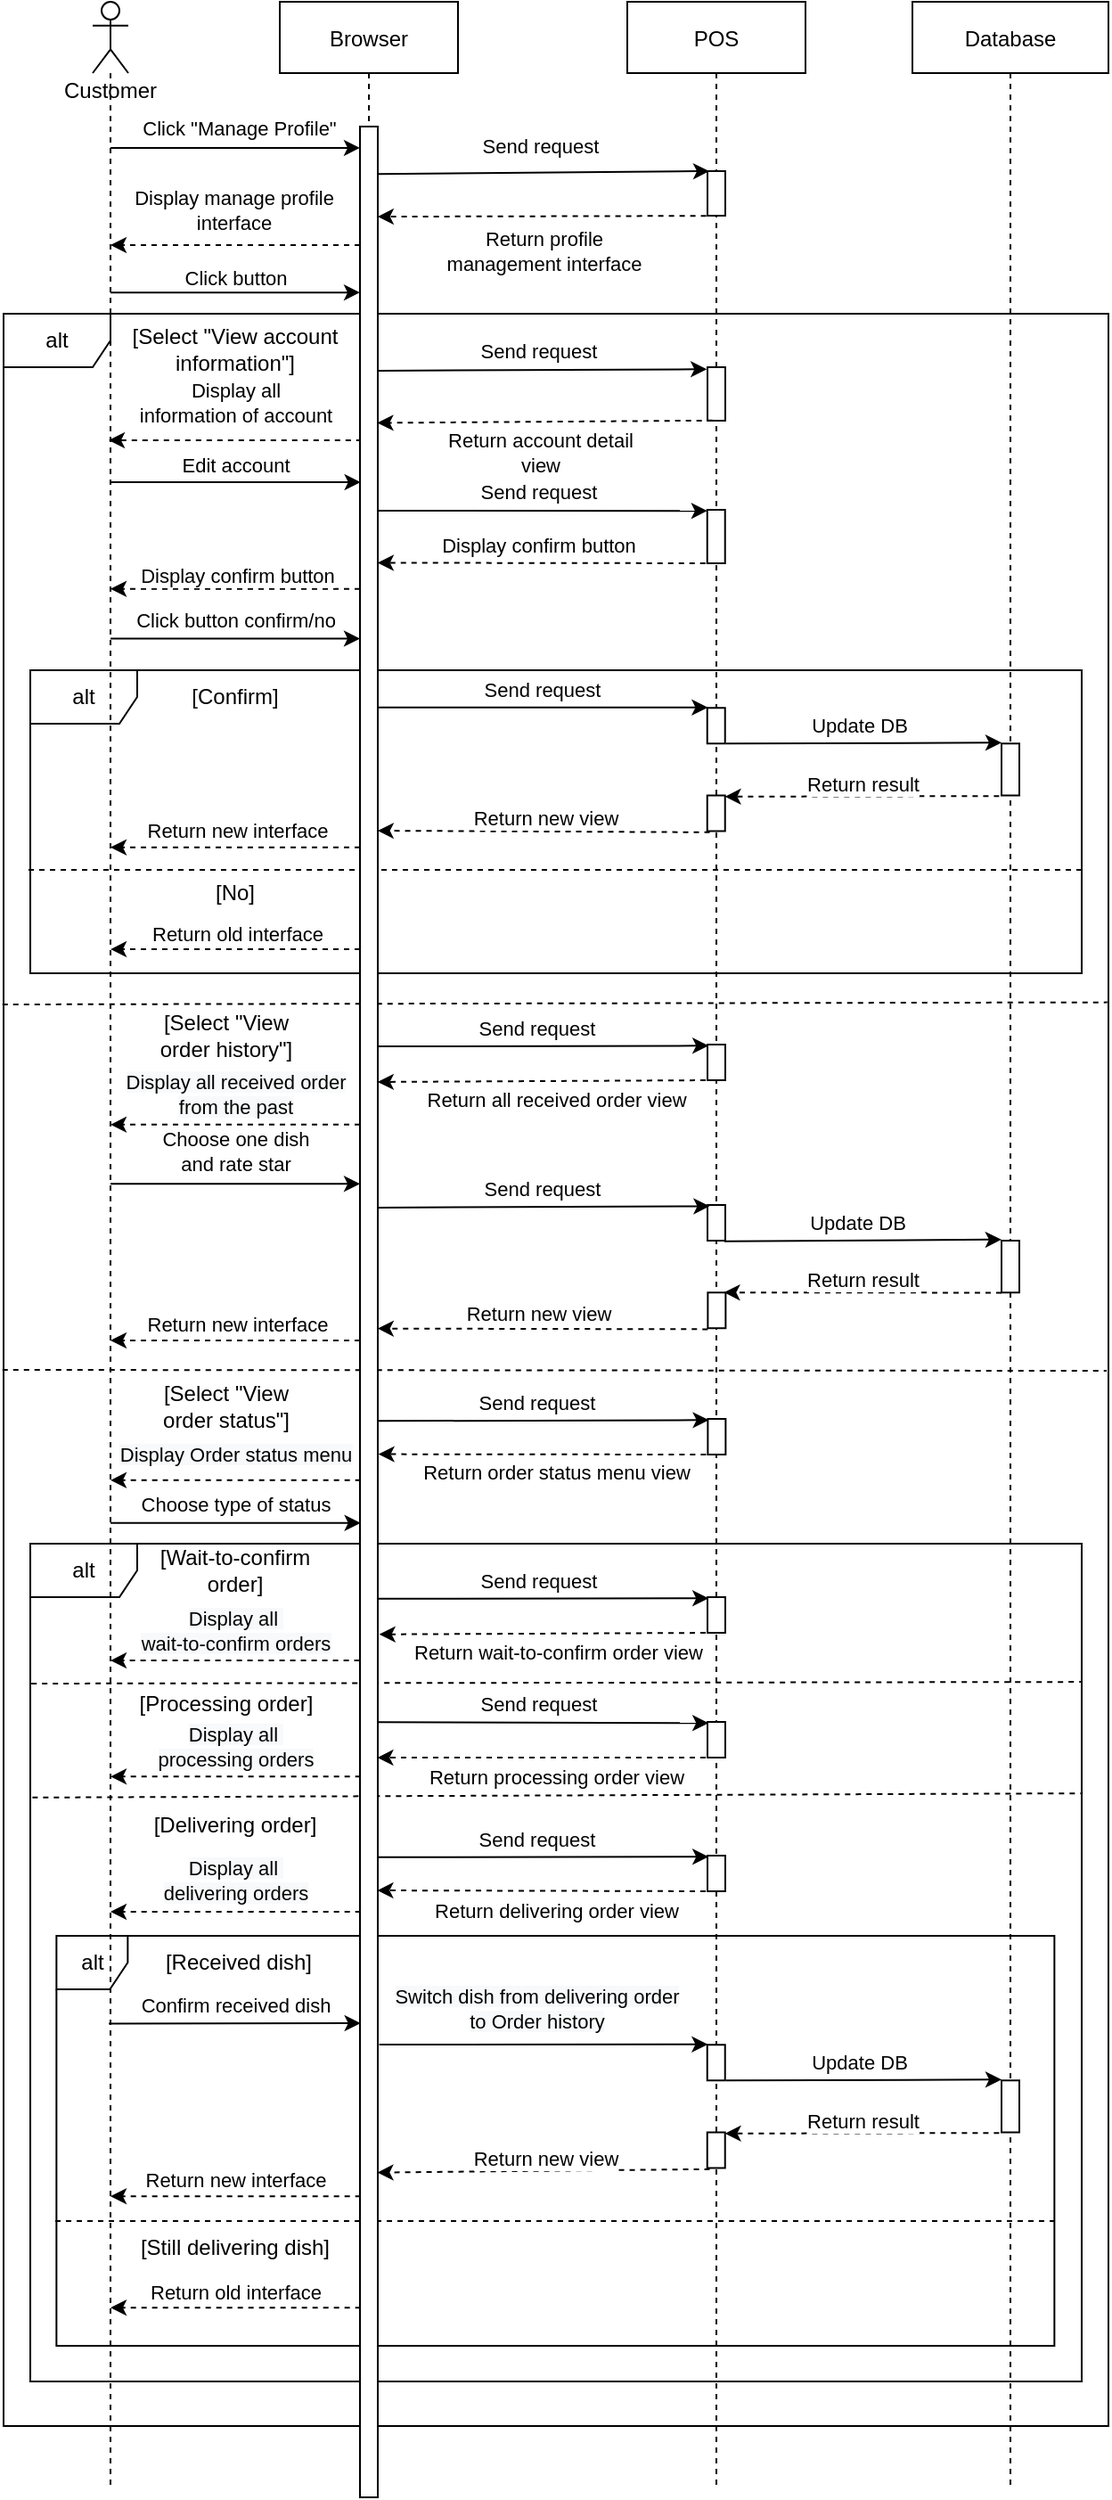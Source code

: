 <mxfile version="15.2.7" type="device"><diagram id="kgpKYQtTHZ0yAKxKKP6v" name="Page-1"><mxGraphModel dx="1730" dy="1012" grid="1" gridSize="10" guides="1" tooltips="1" connect="1" arrows="1" fold="1" page="1" pageScale="1" pageWidth="827" pageHeight="1169" math="0" shadow="0"><root><mxCell id="0"/><mxCell id="1" parent="0"/><mxCell id="LgthtZHR22nzFsXb1IuN-9" value="Click &quot;Manage Profile&quot;" style="endArrow=classic;html=1;entryX=0;entryY=0.009;entryDx=0;entryDy=0;entryPerimeter=0;" edge="1" parent="1" source="LgthtZHR22nzFsXb1IuN-7" target="LgthtZHR22nzFsXb1IuN-130"><mxGeometry x="0.023" y="11" width="50" height="50" relative="1" as="geometry"><mxPoint x="220" y="185" as="sourcePoint"/><mxPoint x="280" y="127" as="targetPoint"/><mxPoint as="offset"/></mxGeometry></mxCell><mxCell id="LgthtZHR22nzFsXb1IuN-10" value="POS" style="shape=umlLifeline;perimeter=lifelinePerimeter;container=1;collapsible=0;recursiveResize=0;rounded=0;shadow=0;strokeWidth=1;" vertex="1" parent="1"><mxGeometry x="440" y="45" width="100" height="1395" as="geometry"/></mxCell><mxCell id="LgthtZHR22nzFsXb1IuN-11" value="" style="points=[];perimeter=orthogonalPerimeter;rounded=0;shadow=0;strokeWidth=1;" vertex="1" parent="LgthtZHR22nzFsXb1IuN-10"><mxGeometry x="45" y="95" width="10" height="25" as="geometry"/></mxCell><mxCell id="LgthtZHR22nzFsXb1IuN-18" value="Database" style="shape=umlLifeline;perimeter=lifelinePerimeter;container=1;collapsible=0;recursiveResize=0;rounded=0;shadow=0;strokeWidth=1;" vertex="1" parent="1"><mxGeometry x="600" y="45" width="110" height="1395" as="geometry"/></mxCell><mxCell id="LgthtZHR22nzFsXb1IuN-1" value="alt" style="shape=umlFrame;whiteSpace=wrap;html=1;width=60;height=30;gradientColor=#ffffff;" vertex="1" parent="LgthtZHR22nzFsXb1IuN-18"><mxGeometry x="-510" y="175" width="620" height="1185" as="geometry"/></mxCell><mxCell id="LgthtZHR22nzFsXb1IuN-12" value="" style="points=[];perimeter=orthogonalPerimeter;rounded=0;shadow=0;strokeWidth=1;" vertex="1" parent="LgthtZHR22nzFsXb1IuN-18"><mxGeometry x="-115" y="205" width="10" height="30" as="geometry"/></mxCell><mxCell id="LgthtZHR22nzFsXb1IuN-23" value="[Select &quot;View account information&quot;]" style="text;html=1;strokeColor=none;fillColor=none;align=center;verticalAlign=middle;whiteSpace=wrap;rounded=0;" vertex="1" parent="LgthtZHR22nzFsXb1IuN-18"><mxGeometry x="-450" y="180" width="140" height="30" as="geometry"/></mxCell><mxCell id="LgthtZHR22nzFsXb1IuN-26" value="Display all &lt;br&gt;information of account" style="endArrow=classic;html=1;dashed=1;exitX=0.09;exitY=0.12;exitDx=0;exitDy=0;exitPerimeter=0;" edge="1" parent="LgthtZHR22nzFsXb1IuN-18"><mxGeometry x="-0.001" y="-21" width="50" height="50" relative="1" as="geometry"><mxPoint x="-309.1" y="246" as="sourcePoint"/><mxPoint x="-451" y="246" as="targetPoint"/><mxPoint as="offset"/></mxGeometry></mxCell><mxCell id="LgthtZHR22nzFsXb1IuN-38" value="" style="endArrow=none;dashed=1;html=1;exitX=-0.001;exitY=0.327;exitDx=0;exitDy=0;exitPerimeter=0;entryX=0.999;entryY=0.326;entryDx=0;entryDy=0;entryPerimeter=0;" edge="1" parent="LgthtZHR22nzFsXb1IuN-18" source="LgthtZHR22nzFsXb1IuN-1" target="LgthtZHR22nzFsXb1IuN-1"><mxGeometry width="50" height="50" relative="1" as="geometry"><mxPoint x="-500" y="614" as="sourcePoint"/><mxPoint x="111" y="620" as="targetPoint"/></mxGeometry></mxCell><mxCell id="LgthtZHR22nzFsXb1IuN-85" value="" style="endArrow=none;dashed=1;html=1;exitX=-0.001;exitY=0.5;exitDx=0;exitDy=0;exitPerimeter=0;" edge="1" parent="LgthtZHR22nzFsXb1IuN-18" source="LgthtZHR22nzFsXb1IuN-1"><mxGeometry width="50" height="50" relative="1" as="geometry"><mxPoint x="-509" y="845" as="sourcePoint"/><mxPoint x="109" y="768" as="targetPoint"/></mxGeometry></mxCell><mxCell id="LgthtZHR22nzFsXb1IuN-16" value="" style="points=[];perimeter=orthogonalPerimeter;rounded=0;shadow=0;strokeWidth=1;" vertex="1" parent="LgthtZHR22nzFsXb1IuN-18"><mxGeometry x="-115" y="585" width="10" height="20" as="geometry"/></mxCell><mxCell id="LgthtZHR22nzFsXb1IuN-76" value="" style="points=[];perimeter=orthogonalPerimeter;rounded=0;shadow=0;strokeWidth=1;" vertex="1" parent="LgthtZHR22nzFsXb1IuN-18"><mxGeometry x="-115" y="675" width="10" height="20" as="geometry"/></mxCell><mxCell id="LgthtZHR22nzFsXb1IuN-82" value="" style="points=[];perimeter=orthogonalPerimeter;rounded=0;shadow=0;strokeWidth=1;" vertex="1" parent="LgthtZHR22nzFsXb1IuN-18"><mxGeometry x="-114.81" y="724.12" width="10" height="20" as="geometry"/></mxCell><mxCell id="LgthtZHR22nzFsXb1IuN-79" value="" style="points=[];perimeter=orthogonalPerimeter;rounded=0;shadow=0;strokeWidth=1;" vertex="1" parent="LgthtZHR22nzFsXb1IuN-18"><mxGeometry x="50" y="695.0" width="10" height="29.12" as="geometry"/></mxCell><mxCell id="LgthtZHR22nzFsXb1IuN-80" value="Update DB" style="endArrow=classic;html=1;entryX=-0.008;entryY=-0.021;entryDx=0;entryDy=0;entryPerimeter=0;exitX=0.944;exitY=1.018;exitDx=0;exitDy=0;exitPerimeter=0;" edge="1" parent="LgthtZHR22nzFsXb1IuN-18" source="LgthtZHR22nzFsXb1IuN-76" target="LgthtZHR22nzFsXb1IuN-79"><mxGeometry x="-0.033" y="10" width="50" height="50" relative="1" as="geometry"><mxPoint x="-90" y="694" as="sourcePoint"/><mxPoint x="20" y="697" as="targetPoint"/><mxPoint as="offset"/></mxGeometry></mxCell><mxCell id="LgthtZHR22nzFsXb1IuN-81" value="Return result" style="endArrow=classic;html=1;dashed=1;exitX=-0.002;exitY=1.004;exitDx=0;exitDy=0;exitPerimeter=0;entryX=0.903;entryY=-0.003;entryDx=0;entryDy=0;entryPerimeter=0;" edge="1" parent="LgthtZHR22nzFsXb1IuN-18" source="LgthtZHR22nzFsXb1IuN-79" target="LgthtZHR22nzFsXb1IuN-82"><mxGeometry x="-0.008" y="-7" width="50" height="50" relative="1" as="geometry"><mxPoint x="8.81" y="735.0" as="sourcePoint"/><mxPoint x="-100" y="724" as="targetPoint"/><mxPoint as="offset"/></mxGeometry></mxCell><mxCell id="LgthtZHR22nzFsXb1IuN-86" value="[Select &quot;View&lt;br&gt;order status&quot;]" style="text;html=1;strokeColor=none;fillColor=none;align=center;verticalAlign=middle;whiteSpace=wrap;rounded=0;" vertex="1" parent="LgthtZHR22nzFsXb1IuN-18"><mxGeometry x="-450" y="770" width="130" height="35" as="geometry"/></mxCell><mxCell id="LgthtZHR22nzFsXb1IuN-87" value="" style="points=[];perimeter=orthogonalPerimeter;rounded=0;shadow=0;strokeWidth=1;" vertex="1" parent="LgthtZHR22nzFsXb1IuN-18"><mxGeometry x="-114.81" y="795" width="10" height="20" as="geometry"/></mxCell><mxCell id="LgthtZHR22nzFsXb1IuN-20" value="Send request" style="endArrow=classic;html=1;entryX=0.1;entryY=0;entryDx=0;entryDy=0;entryPerimeter=0;exitX=0.99;exitY=0.02;exitDx=0;exitDy=0;exitPerimeter=0;" edge="1" parent="1" source="LgthtZHR22nzFsXb1IuN-130" target="LgthtZHR22nzFsXb1IuN-11"><mxGeometry x="-0.023" y="15" width="50" height="50" relative="1" as="geometry"><mxPoint x="299.88" y="142.2" as="sourcePoint"/><mxPoint x="568" y="152" as="targetPoint"/><mxPoint as="offset"/></mxGeometry></mxCell><mxCell id="LgthtZHR22nzFsXb1IuN-21" value="Return profile &lt;br&gt;management interface" style="endArrow=classic;html=1;exitX=-0.07;exitY=1.004;exitDx=0;exitDy=0;exitPerimeter=0;dashed=1;entryX=0.99;entryY=0.038;entryDx=0;entryDy=0;entryPerimeter=0;" edge="1" parent="1" source="LgthtZHR22nzFsXb1IuN-11" target="LgthtZHR22nzFsXb1IuN-130"><mxGeometry x="-0.005" y="20" width="50" height="50" relative="1" as="geometry"><mxPoint x="590" y="195" as="sourcePoint"/><mxPoint x="299.9" y="165.45" as="targetPoint"/><mxPoint as="offset"/></mxGeometry></mxCell><mxCell id="LgthtZHR22nzFsXb1IuN-22" value="Click&amp;nbsp;button" style="endArrow=classic;html=1;entryX=0;entryY=0.07;entryDx=0;entryDy=0;entryPerimeter=0;" edge="1" parent="1" source="LgthtZHR22nzFsXb1IuN-7" target="LgthtZHR22nzFsXb1IuN-130"><mxGeometry x="-0.0" y="8" width="50" height="50" relative="1" as="geometry"><mxPoint x="158.14" y="335" as="sourcePoint"/><mxPoint x="270" y="209" as="targetPoint"/><mxPoint as="offset"/></mxGeometry></mxCell><mxCell id="LgthtZHR22nzFsXb1IuN-8" value="Display manage profile&lt;br&gt;interface" style="endArrow=classic;html=1;dashed=1;exitX=0;exitY=0.05;exitDx=0;exitDy=0;exitPerimeter=0;" edge="1" parent="1" source="LgthtZHR22nzFsXb1IuN-130" target="LgthtZHR22nzFsXb1IuN-7"><mxGeometry x="0.024" y="-20" width="50" height="50" relative="1" as="geometry"><mxPoint x="290" y="182.5" as="sourcePoint"/><mxPoint x="150" y="215" as="targetPoint"/><mxPoint as="offset"/></mxGeometry></mxCell><mxCell id="LgthtZHR22nzFsXb1IuN-24" value="Send request" style="endArrow=classic;html=1;entryX=-0.038;entryY=0.038;entryDx=0;entryDy=0;entryPerimeter=0;exitX=1.028;exitY=0.103;exitDx=0;exitDy=0;exitPerimeter=0;" edge="1" parent="1" source="LgthtZHR22nzFsXb1IuN-130" target="LgthtZHR22nzFsXb1IuN-12"><mxGeometry x="-0.024" y="11" width="50" height="50" relative="1" as="geometry"><mxPoint x="299.52" y="252.25" as="sourcePoint"/><mxPoint x="630" y="356" as="targetPoint"/><mxPoint as="offset"/></mxGeometry></mxCell><mxCell id="LgthtZHR22nzFsXb1IuN-25" value="Return account detail&lt;br&gt;view" style="endArrow=classic;html=1;exitX=0.283;exitY=0.997;exitDx=0;exitDy=0;exitPerimeter=0;dashed=1;entryX=0.972;entryY=0.125;entryDx=0;entryDy=0;entryPerimeter=0;" edge="1" parent="1" source="LgthtZHR22nzFsXb1IuN-12" target="LgthtZHR22nzFsXb1IuN-130"><mxGeometry x="0.025" y="17" width="50" height="50" relative="1" as="geometry"><mxPoint x="639.63" y="390.0" as="sourcePoint"/><mxPoint x="299.9" y="280.15" as="targetPoint"/><mxPoint as="offset"/></mxGeometry></mxCell><mxCell id="LgthtZHR22nzFsXb1IuN-27" value="Edit account" style="endArrow=classic;html=1;entryX=0.034;entryY=0.15;entryDx=0;entryDy=0;entryPerimeter=0;" edge="1" parent="1" source="LgthtZHR22nzFsXb1IuN-7" target="LgthtZHR22nzFsXb1IuN-130"><mxGeometry x="-0.009" y="10" width="50" height="50" relative="1" as="geometry"><mxPoint x="149.071" y="337" as="sourcePoint"/><mxPoint x="290.2" y="314.25" as="targetPoint"/><mxPoint as="offset"/></mxGeometry></mxCell><mxCell id="LgthtZHR22nzFsXb1IuN-15" value="" style="points=[];perimeter=orthogonalPerimeter;rounded=0;shadow=0;strokeWidth=1;" vertex="1" parent="1"><mxGeometry x="484.87" y="330" width="10" height="30" as="geometry"/></mxCell><mxCell id="LgthtZHR22nzFsXb1IuN-33" value="Send request" style="endArrow=classic;html=1;entryX=0.006;entryY=0.02;entryDx=0;entryDy=0;entryPerimeter=0;exitX=0.99;exitY=0.162;exitDx=0;exitDy=0;exitPerimeter=0;" edge="1" parent="1" source="LgthtZHR22nzFsXb1IuN-130" target="LgthtZHR22nzFsXb1IuN-15"><mxGeometry x="-0.024" y="11" width="50" height="50" relative="1" as="geometry"><mxPoint x="300" y="330.6" as="sourcePoint"/><mxPoint x="480" y="330" as="targetPoint"/><mxPoint as="offset"/></mxGeometry></mxCell><mxCell id="LgthtZHR22nzFsXb1IuN-34" value="Display confirm button" style="endArrow=classic;html=1;dashed=1;exitX=0.5;exitY=1;exitDx=0;exitDy=0;exitPerimeter=0;entryX=0.99;entryY=0.184;entryDx=0;entryDy=0;entryPerimeter=0;" edge="1" parent="1" source="LgthtZHR22nzFsXb1IuN-15" target="LgthtZHR22nzFsXb1IuN-130"><mxGeometry x="0.051" y="-10" width="50" height="50" relative="1" as="geometry"><mxPoint x="631.51" y="410.0" as="sourcePoint"/><mxPoint x="299.8" y="359.2" as="targetPoint"/><mxPoint as="offset"/></mxGeometry></mxCell><mxCell id="LgthtZHR22nzFsXb1IuN-35" value="Display confirm button" style="endArrow=classic;html=1;dashed=1;exitX=0;exitY=0.195;exitDx=0;exitDy=0;exitPerimeter=0;" edge="1" parent="1" source="LgthtZHR22nzFsXb1IuN-130" target="LgthtZHR22nzFsXb1IuN-7"><mxGeometry x="-0.008" y="-7" width="50" height="50" relative="1" as="geometry"><mxPoint x="290.2" y="374.7" as="sourcePoint"/><mxPoint x="149.071" y="413" as="targetPoint"/><mxPoint as="offset"/></mxGeometry></mxCell><mxCell id="LgthtZHR22nzFsXb1IuN-36" value="Click button confirm/no" style="endArrow=classic;html=1;entryX=0;entryY=0.216;entryDx=0;entryDy=0;entryPerimeter=0;" edge="1" parent="1" source="LgthtZHR22nzFsXb1IuN-7" target="LgthtZHR22nzFsXb1IuN-130"><mxGeometry x="-0.009" y="10" width="50" height="50" relative="1" as="geometry"><mxPoint x="149.071" y="448" as="sourcePoint"/><mxPoint x="290.2" y="402.6" as="targetPoint"/><mxPoint as="offset"/></mxGeometry></mxCell><mxCell id="LgthtZHR22nzFsXb1IuN-2" value="alt" style="shape=umlFrame;whiteSpace=wrap;html=1;resizeHeight=0;" vertex="1" parent="1"><mxGeometry x="105" y="420" width="590" height="170" as="geometry"/></mxCell><mxCell id="LgthtZHR22nzFsXb1IuN-13" value="" style="points=[];perimeter=orthogonalPerimeter;rounded=0;shadow=0;strokeWidth=1;" vertex="1" parent="1"><mxGeometry x="484.87" y="441.13" width="10" height="20" as="geometry"/></mxCell><mxCell id="LgthtZHR22nzFsXb1IuN-14" value="" style="points=[];perimeter=orthogonalPerimeter;rounded=0;shadow=0;strokeWidth=1;" vertex="1" parent="1"><mxGeometry x="484.87" y="490.25" width="10" height="20" as="geometry"/></mxCell><mxCell id="LgthtZHR22nzFsXb1IuN-19" value="" style="points=[];perimeter=orthogonalPerimeter;rounded=0;shadow=0;strokeWidth=1;" vertex="1" parent="1"><mxGeometry x="650" y="461.13" width="10" height="29.12" as="geometry"/></mxCell><mxCell id="LgthtZHR22nzFsXb1IuN-28" value="Send request" style="endArrow=classic;html=1;entryX=0.033;entryY=-0.011;entryDx=0;entryDy=0;entryPerimeter=0;exitX=0.952;exitY=0.245;exitDx=0;exitDy=0;exitPerimeter=0;" edge="1" parent="1" target="LgthtZHR22nzFsXb1IuN-13" source="LgthtZHR22nzFsXb1IuN-130"><mxGeometry x="-0.009" y="10" width="50" height="50" relative="1" as="geometry"><mxPoint x="299.88" y="441.35" as="sourcePoint"/><mxPoint x="625.19" y="600.13" as="targetPoint"/><mxPoint as="offset"/></mxGeometry></mxCell><mxCell id="LgthtZHR22nzFsXb1IuN-29" value="Update DB" style="endArrow=classic;html=1;exitX=1.047;exitY=1.002;exitDx=0;exitDy=0;exitPerimeter=0;entryX=0;entryY=-0.017;entryDx=0;entryDy=0;entryPerimeter=0;" edge="1" parent="1" source="LgthtZHR22nzFsXb1IuN-13" target="LgthtZHR22nzFsXb1IuN-19"><mxGeometry x="-0.033" y="10" width="50" height="50" relative="1" as="geometry"><mxPoint x="495.19" y="681.13" as="sourcePoint"/><mxPoint x="635.19" y="621.13" as="targetPoint"/><mxPoint as="offset"/></mxGeometry></mxCell><mxCell id="LgthtZHR22nzFsXb1IuN-30" value="Return result" style="endArrow=classic;html=1;dashed=1;exitX=-0.13;exitY=1.011;exitDx=0;exitDy=0;exitPerimeter=0;entryX=0.989;entryY=0.033;entryDx=0;entryDy=0;entryPerimeter=0;" edge="1" parent="1" source="LgthtZHR22nzFsXb1IuN-19" target="LgthtZHR22nzFsXb1IuN-14"><mxGeometry x="-0.008" y="-7" width="50" height="50" relative="1" as="geometry"><mxPoint x="565.19" y="661.13" as="sourcePoint"/><mxPoint x="505.19" y="658.13" as="targetPoint"/><mxPoint as="offset"/></mxGeometry></mxCell><mxCell id="LgthtZHR22nzFsXb1IuN-31" value="Return new view" style="endArrow=classic;html=1;dashed=1;exitX=0.14;exitY=1.033;exitDx=0;exitDy=0;exitPerimeter=0;entryX=0.99;entryY=0.297;entryDx=0;entryDy=0;entryPerimeter=0;" edge="1" parent="1" source="LgthtZHR22nzFsXb1IuN-14" target="LgthtZHR22nzFsXb1IuN-130"><mxGeometry x="-0.008" y="-7" width="50" height="50" relative="1" as="geometry"><mxPoint x="624" y="681.13" as="sourcePoint"/><mxPoint x="299.56" y="511.1" as="targetPoint"/><mxPoint as="offset"/></mxGeometry></mxCell><mxCell id="LgthtZHR22nzFsXb1IuN-32" value="Return new interface" style="endArrow=classic;html=1;dashed=1;exitX=0;exitY=0.304;exitDx=0;exitDy=0;exitPerimeter=0;" edge="1" parent="1" source="LgthtZHR22nzFsXb1IuN-130" target="LgthtZHR22nzFsXb1IuN-7"><mxGeometry x="-0.004" y="-9" width="50" height="50" relative="1" as="geometry"><mxPoint x="290.2" y="520.4" as="sourcePoint"/><mxPoint x="145.0" y="538.98" as="targetPoint"/><mxPoint as="offset"/></mxGeometry></mxCell><mxCell id="LgthtZHR22nzFsXb1IuN-37" value="[Confirm]" style="text;html=1;strokeColor=none;fillColor=none;align=center;verticalAlign=middle;whiteSpace=wrap;rounded=0;" vertex="1" parent="1"><mxGeometry x="160" y="420" width="120" height="30" as="geometry"/></mxCell><mxCell id="LgthtZHR22nzFsXb1IuN-45" value="" style="endArrow=none;dashed=1;html=1;" edge="1" parent="1"><mxGeometry width="50" height="50" relative="1" as="geometry"><mxPoint x="104" y="532" as="sourcePoint"/><mxPoint x="696" y="532" as="targetPoint"/></mxGeometry></mxCell><mxCell id="LgthtZHR22nzFsXb1IuN-46" value="[No]" style="text;html=1;strokeColor=none;fillColor=none;align=center;verticalAlign=middle;whiteSpace=wrap;rounded=0;" vertex="1" parent="1"><mxGeometry x="190" y="530" width="60" height="30" as="geometry"/></mxCell><mxCell id="LgthtZHR22nzFsXb1IuN-47" value="Return old interface" style="endArrow=classic;html=1;dashed=1;exitX=0;exitY=0.347;exitDx=0;exitDy=0;exitPerimeter=0;" edge="1" parent="1" source="LgthtZHR22nzFsXb1IuN-130" target="LgthtZHR22nzFsXb1IuN-7"><mxGeometry x="-0.004" y="-9" width="50" height="50" relative="1" as="geometry"><mxPoint x="290.33" y="576.2" as="sourcePoint"/><mxPoint x="144.071" y="598" as="targetPoint"/><mxPoint as="offset"/><Array as="points"/></mxGeometry></mxCell><mxCell id="LgthtZHR22nzFsXb1IuN-90" value="&lt;span style=&quot;background-color: rgb(248 , 249 , 250)&quot;&gt;&lt;font style=&quot;font-size: 11px&quot;&gt;Display Order status menu&lt;br&gt;&lt;/font&gt;&lt;/span&gt;" style="endArrow=classic;html=1;dashed=1;exitX=0.034;exitY=0.571;exitDx=0;exitDy=0;exitPerimeter=0;" edge="1" parent="1" source="LgthtZHR22nzFsXb1IuN-130" target="LgthtZHR22nzFsXb1IuN-7"><mxGeometry x="0.001" y="-14" width="50" height="50" relative="1" as="geometry"><mxPoint x="290.2" y="873.8" as="sourcePoint"/><mxPoint x="149.071" y="922.5" as="targetPoint"/><mxPoint as="offset"/></mxGeometry></mxCell><mxCell id="LgthtZHR22nzFsXb1IuN-88" value="Send request" style="endArrow=classic;html=1;entryX=0.06;entryY=0.033;entryDx=0;entryDy=0;entryPerimeter=0;exitX=0.99;exitY=0.546;exitDx=0;exitDy=0;exitPerimeter=0;" edge="1" parent="1" target="LgthtZHR22nzFsXb1IuN-87" source="LgthtZHR22nzFsXb1IuN-130"><mxGeometry x="-0.036" y="10" width="50" height="50" relative="1" as="geometry"><mxPoint x="299.88" y="839.7" as="sourcePoint"/><mxPoint x="640" y="871.5" as="targetPoint"/><mxPoint as="offset"/></mxGeometry></mxCell><mxCell id="LgthtZHR22nzFsXb1IuN-89" value="Return order status menu view" style="endArrow=classic;html=1;dashed=1;exitX=0.5;exitY=1;exitDx=0;exitDy=0;exitPerimeter=0;entryX=1.028;entryY=0.56;entryDx=0;entryDy=0;entryPerimeter=0;" edge="1" parent="1" source="LgthtZHR22nzFsXb1IuN-87" target="LgthtZHR22nzFsXb1IuN-130"><mxGeometry x="-0.05" y="10" width="50" height="50" relative="1" as="geometry"><mxPoint x="631.51" y="901.5" as="sourcePoint"/><mxPoint x="299.88" y="859.85" as="targetPoint"/><mxPoint as="offset"/></mxGeometry></mxCell><mxCell id="LgthtZHR22nzFsXb1IuN-39" value="[Select &quot;View&lt;br&gt;order history&quot;]" style="text;html=1;strokeColor=none;fillColor=none;align=center;verticalAlign=middle;whiteSpace=wrap;rounded=0;" vertex="1" parent="1"><mxGeometry x="150" y="610" width="130" height="30" as="geometry"/></mxCell><mxCell id="LgthtZHR22nzFsXb1IuN-40" value="Send request" style="endArrow=classic;html=1;entryX=0.06;entryY=0.033;entryDx=0;entryDy=0;entryPerimeter=0;exitX=0.99;exitY=0.388;exitDx=0;exitDy=0;exitPerimeter=0;" edge="1" parent="1" target="LgthtZHR22nzFsXb1IuN-16" source="LgthtZHR22nzFsXb1IuN-130"><mxGeometry x="-0.036" y="10" width="50" height="50" relative="1" as="geometry"><mxPoint x="300" y="630.45" as="sourcePoint"/><mxPoint x="640" y="631.5" as="targetPoint"/><mxPoint as="offset"/></mxGeometry></mxCell><mxCell id="LgthtZHR22nzFsXb1IuN-41" value="Return all received order view" style="endArrow=classic;html=1;dashed=1;exitX=0.5;exitY=1;exitDx=0;exitDy=0;exitPerimeter=0;entryX=0.99;entryY=0.403;entryDx=0;entryDy=0;entryPerimeter=0;" edge="1" parent="1" source="LgthtZHR22nzFsXb1IuN-16" target="LgthtZHR22nzFsXb1IuN-130"><mxGeometry x="-0.053" y="11" width="50" height="50" relative="1" as="geometry"><mxPoint x="631.51" y="661.5" as="sourcePoint"/><mxPoint x="299.8" y="649.05" as="targetPoint"/><mxPoint as="offset"/></mxGeometry></mxCell><mxCell id="LgthtZHR22nzFsXb1IuN-5" value="&lt;span style=&quot;background-color: rgb(248 , 249 , 250)&quot;&gt;&lt;font style=&quot;font-size: 11px&quot;&gt;Display all received order &lt;br&gt;from the past&lt;/font&gt;&lt;/span&gt;" style="endArrow=classic;html=1;dashed=1;exitX=0;exitY=0.421;exitDx=0;exitDy=0;exitPerimeter=0;" edge="1" parent="1" source="LgthtZHR22nzFsXb1IuN-130" target="LgthtZHR22nzFsXb1IuN-7"><mxGeometry x="0.001" y="-17" width="50" height="50" relative="1" as="geometry"><mxPoint x="290.2" y="675.4" as="sourcePoint"/><mxPoint x="149.071" y="692.5" as="targetPoint"/><mxPoint as="offset"/></mxGeometry></mxCell><mxCell id="LgthtZHR22nzFsXb1IuN-6" value="Choose one dish &lt;br&gt;and rate star" style="endArrow=classic;html=1;entryX=0;entryY=0.446;entryDx=0;entryDy=0;entryPerimeter=0;" edge="1" parent="1" source="LgthtZHR22nzFsXb1IuN-7" target="LgthtZHR22nzFsXb1IuN-130"><mxGeometry x="-0.001" y="18" width="50" height="50" relative="1" as="geometry"><mxPoint x="149.071" y="732.5" as="sourcePoint"/><mxPoint x="290.2" y="707.95" as="targetPoint"/><mxPoint as="offset"/></mxGeometry></mxCell><mxCell id="LgthtZHR22nzFsXb1IuN-84" value="Return new interface" style="endArrow=classic;html=1;dashed=1;exitX=0;exitY=0.512;exitDx=0;exitDy=0;exitPerimeter=0;" edge="1" parent="1" source="LgthtZHR22nzFsXb1IuN-130" target="LgthtZHR22nzFsXb1IuN-7"><mxGeometry x="-0.004" y="-9" width="50" height="50" relative="1" as="geometry"><mxPoint x="290.2" y="797.85" as="sourcePoint"/><mxPoint x="149.071" y="826.5" as="targetPoint"/><mxPoint as="offset"/></mxGeometry></mxCell><mxCell id="LgthtZHR22nzFsXb1IuN-91" value="Choose type of status" style="endArrow=classic;html=1;entryX=0.034;entryY=0.589;entryDx=0;entryDy=0;entryPerimeter=0;" edge="1" parent="1" source="LgthtZHR22nzFsXb1IuN-7" target="LgthtZHR22nzFsXb1IuN-130"><mxGeometry x="-0.001" y="10" width="50" height="50" relative="1" as="geometry"><mxPoint x="149.071" y="952.5" as="sourcePoint"/><mxPoint x="290.2" y="900.15" as="targetPoint"/><mxPoint as="offset"/></mxGeometry></mxCell><mxCell id="LgthtZHR22nzFsXb1IuN-78" value="Send request" style="endArrow=classic;html=1;entryX=0.121;entryY=0.033;entryDx=0;entryDy=0;entryPerimeter=0;exitX=0.99;exitY=0.456;exitDx=0;exitDy=0;exitPerimeter=0;" edge="1" parent="1" source="LgthtZHR22nzFsXb1IuN-130" target="LgthtZHR22nzFsXb1IuN-76"><mxGeometry x="-0.009" y="10" width="50" height="50" relative="1" as="geometry"><mxPoint x="299.9" y="720.35" as="sourcePoint"/><mxPoint x="460" y="723" as="targetPoint"/><mxPoint as="offset"/></mxGeometry></mxCell><mxCell id="LgthtZHR22nzFsXb1IuN-83" value="Return new view" style="endArrow=classic;html=1;dashed=1;exitX=-0.005;exitY=1.029;exitDx=0;exitDy=0;exitPerimeter=0;entryX=0.99;entryY=0.507;entryDx=0;entryDy=0;entryPerimeter=0;" edge="1" parent="1" source="LgthtZHR22nzFsXb1IuN-82" target="LgthtZHR22nzFsXb1IuN-130"><mxGeometry x="0.027" y="-9" width="50" height="50" relative="1" as="geometry"><mxPoint x="466.4" y="790.0" as="sourcePoint"/><mxPoint x="299.9" y="788.55" as="targetPoint"/><mxPoint as="offset"/></mxGeometry></mxCell><mxCell id="LgthtZHR22nzFsXb1IuN-93" value="alt" style="shape=umlFrame;whiteSpace=wrap;html=1;resizeHeight=0;" vertex="1" parent="1"><mxGeometry x="105" y="910" width="590" height="470" as="geometry"/></mxCell><mxCell id="LgthtZHR22nzFsXb1IuN-95" value="" style="points=[];perimeter=orthogonalPerimeter;rounded=0;shadow=0;strokeWidth=1;" vertex="1" parent="1"><mxGeometry x="485" y="940" width="10" height="20" as="geometry"/></mxCell><mxCell id="LgthtZHR22nzFsXb1IuN-96" value="Send request" style="endArrow=classic;html=1;entryX=0.06;entryY=0.033;entryDx=0;entryDy=0;entryPerimeter=0;exitX=1.028;exitY=0.621;exitDx=0;exitDy=0;exitPerimeter=0;" edge="1" parent="1" target="LgthtZHR22nzFsXb1IuN-95" source="LgthtZHR22nzFsXb1IuN-130"><mxGeometry x="-0.036" y="10" width="50" height="50" relative="1" as="geometry"><mxPoint x="300" y="940.45" as="sourcePoint"/><mxPoint x="200" y="894" as="targetPoint"/><mxPoint as="offset"/></mxGeometry></mxCell><mxCell id="LgthtZHR22nzFsXb1IuN-97" value="Return wait-to-confirm order view" style="endArrow=classic;html=1;dashed=1;exitX=0.5;exitY=1;exitDx=0;exitDy=0;exitPerimeter=0;entryX=1.083;entryY=0.636;entryDx=0;entryDy=0;entryPerimeter=0;" edge="1" parent="1" source="LgthtZHR22nzFsXb1IuN-95" target="LgthtZHR22nzFsXb1IuN-130"><mxGeometry x="-0.053" y="11" width="50" height="50" relative="1" as="geometry"><mxPoint x="191.51" y="924" as="sourcePoint"/><mxPoint x="340" y="959" as="targetPoint"/><mxPoint as="offset"/></mxGeometry></mxCell><mxCell id="LgthtZHR22nzFsXb1IuN-101" value="" style="points=[];perimeter=orthogonalPerimeter;rounded=0;shadow=0;strokeWidth=1;" vertex="1" parent="1"><mxGeometry x="485" y="1010" width="10" height="20" as="geometry"/></mxCell><mxCell id="LgthtZHR22nzFsXb1IuN-102" value="Send request" style="endArrow=classic;html=1;entryX=0.06;entryY=0.033;entryDx=0;entryDy=0;entryPerimeter=0;exitX=1.028;exitY=0.673;exitDx=0;exitDy=0;exitPerimeter=0;" edge="1" parent="1" target="LgthtZHR22nzFsXb1IuN-101" source="LgthtZHR22nzFsXb1IuN-130"><mxGeometry x="-0.036" y="10" width="50" height="50" relative="1" as="geometry"><mxPoint x="299.8" y="1011.75" as="sourcePoint"/><mxPoint x="-240" y="939" as="targetPoint"/><mxPoint as="offset"/></mxGeometry></mxCell><mxCell id="LgthtZHR22nzFsXb1IuN-103" value="Return processing order view" style="endArrow=classic;html=1;dashed=1;exitX=0.5;exitY=1;exitDx=0;exitDy=0;exitPerimeter=0;entryX=0.972;entryY=0.688;entryDx=0;entryDy=0;entryPerimeter=0;" edge="1" parent="1" source="LgthtZHR22nzFsXb1IuN-101" target="LgthtZHR22nzFsXb1IuN-130"><mxGeometry x="-0.053" y="11" width="50" height="50" relative="1" as="geometry"><mxPoint x="-248.49" y="969" as="sourcePoint"/><mxPoint x="299.8" y="1028.8" as="targetPoint"/><mxPoint as="offset"/></mxGeometry></mxCell><mxCell id="LgthtZHR22nzFsXb1IuN-105" value="&lt;span style=&quot;background-color: rgb(248 , 249 , 250)&quot;&gt;&lt;font style=&quot;font-size: 11px&quot;&gt;Display all&amp;nbsp;&lt;br&gt;processing orders&lt;br&gt;&lt;/font&gt;&lt;/span&gt;" style="endArrow=classic;html=1;dashed=1;exitX=0.034;exitY=0.696;exitDx=0;exitDy=0;exitPerimeter=0;" edge="1" parent="1" source="LgthtZHR22nzFsXb1IuN-130" target="LgthtZHR22nzFsXb1IuN-7"><mxGeometry x="0.001" y="-17" width="50" height="50" relative="1" as="geometry"><mxPoint x="290.34" y="1041.2" as="sourcePoint"/><mxPoint x="149.999" y="1080" as="targetPoint"/><mxPoint as="offset"/></mxGeometry></mxCell><mxCell id="LgthtZHR22nzFsXb1IuN-107" value="" style="points=[];perimeter=orthogonalPerimeter;rounded=0;shadow=0;strokeWidth=1;" vertex="1" parent="1"><mxGeometry x="485" y="1085" width="10" height="20" as="geometry"/></mxCell><mxCell id="LgthtZHR22nzFsXb1IuN-108" value="Send request" style="endArrow=classic;html=1;entryX=0.06;entryY=0.033;entryDx=0;entryDy=0;entryPerimeter=0;exitX=0.972;exitY=0.73;exitDx=0;exitDy=0;exitPerimeter=0;" edge="1" parent="1" target="LgthtZHR22nzFsXb1IuN-107" source="LgthtZHR22nzFsXb1IuN-130"><mxGeometry x="-0.036" y="10" width="50" height="50" relative="1" as="geometry"><mxPoint x="299.67" y="1086.15" as="sourcePoint"/><mxPoint x="-680" y="974" as="targetPoint"/><mxPoint as="offset"/></mxGeometry></mxCell><mxCell id="LgthtZHR22nzFsXb1IuN-109" value="Return delivering order view" style="endArrow=classic;html=1;dashed=1;exitX=0.5;exitY=1;exitDx=0;exitDy=0;exitPerimeter=0;entryX=0.972;entryY=0.744;entryDx=0;entryDy=0;entryPerimeter=0;" edge="1" parent="1" source="LgthtZHR22nzFsXb1IuN-107" target="LgthtZHR22nzFsXb1IuN-130"><mxGeometry x="-0.053" y="11" width="50" height="50" relative="1" as="geometry"><mxPoint x="-688.49" y="1004" as="sourcePoint"/><mxPoint x="299.9" y="1104.75" as="targetPoint"/><mxPoint as="offset"/></mxGeometry></mxCell><mxCell id="LgthtZHR22nzFsXb1IuN-110" value="&lt;span style=&quot;background-color: rgb(248 , 249 , 250)&quot;&gt;&lt;font style=&quot;font-size: 11px&quot;&gt;Display all&amp;nbsp;&lt;br&gt;delivering orders&lt;br&gt;&lt;/font&gt;&lt;/span&gt;" style="endArrow=classic;html=1;dashed=1;exitX=0.034;exitY=0.753;exitDx=0;exitDy=0;exitPerimeter=0;" edge="1" parent="1" source="LgthtZHR22nzFsXb1IuN-130" target="LgthtZHR22nzFsXb1IuN-7"><mxGeometry x="0.001" y="-17" width="50" height="50" relative="1" as="geometry"><mxPoint x="290" y="1117.15" as="sourcePoint"/><mxPoint x="149.999" y="1160" as="targetPoint"/><mxPoint as="offset"/></mxGeometry></mxCell><mxCell id="LgthtZHR22nzFsXb1IuN-111" value="[Delivering order]" style="text;html=1;strokeColor=none;fillColor=none;align=center;verticalAlign=middle;whiteSpace=wrap;rounded=0;" vertex="1" parent="1"><mxGeometry x="155" y="1050" width="130" height="35" as="geometry"/></mxCell><mxCell id="LgthtZHR22nzFsXb1IuN-106" value="" style="endArrow=none;dashed=1;html=1;exitX=0.002;exitY=0.303;exitDx=0;exitDy=0;exitPerimeter=0;entryX=1.001;entryY=0.298;entryDx=0;entryDy=0;entryPerimeter=0;" edge="1" parent="1" source="LgthtZHR22nzFsXb1IuN-93" target="LgthtZHR22nzFsXb1IuN-93"><mxGeometry width="50" height="50" relative="1" as="geometry"><mxPoint x="110" y="1090" as="sourcePoint"/><mxPoint x="696" y="1050" as="targetPoint"/></mxGeometry></mxCell><mxCell id="LgthtZHR22nzFsXb1IuN-94" value="[Wait-to-confirm &lt;br&gt;order]" style="text;html=1;strokeColor=none;fillColor=none;align=center;verticalAlign=middle;whiteSpace=wrap;rounded=0;" vertex="1" parent="1"><mxGeometry x="150" y="910" width="140" height="30" as="geometry"/></mxCell><mxCell id="LgthtZHR22nzFsXb1IuN-98" value="&lt;span style=&quot;background-color: rgb(248 , 249 , 250)&quot;&gt;&lt;font style=&quot;font-size: 11px&quot;&gt;Display all&amp;nbsp;&lt;br&gt;wait-to-confirm orders&lt;br&gt;&lt;/font&gt;&lt;/span&gt;" style="endArrow=classic;html=1;dashed=1;exitX=-0.021;exitY=0.647;exitDx=0;exitDy=0;exitPerimeter=0;" edge="1" parent="1" source="LgthtZHR22nzFsXb1IuN-130" target="LgthtZHR22nzFsXb1IuN-7"><mxGeometry x="0.001" y="-17" width="50" height="50" relative="1" as="geometry"><mxPoint x="290" y="973" as="sourcePoint"/><mxPoint x="149.999" y="990" as="targetPoint"/><mxPoint as="offset"/></mxGeometry></mxCell><mxCell id="LgthtZHR22nzFsXb1IuN-99" value="" style="endArrow=none;dashed=1;html=1;exitX=0.001;exitY=0.167;exitDx=0;exitDy=0;exitPerimeter=0;entryX=1;entryY=0.165;entryDx=0;entryDy=0;entryPerimeter=0;" edge="1" parent="1" source="LgthtZHR22nzFsXb1IuN-93" target="LgthtZHR22nzFsXb1IuN-93"><mxGeometry width="50" height="50" relative="1" as="geometry"><mxPoint x="103" y="988" as="sourcePoint"/><mxPoint x="696" y="988" as="targetPoint"/></mxGeometry></mxCell><mxCell id="LgthtZHR22nzFsXb1IuN-104" value="[Processing order]" style="text;html=1;strokeColor=none;fillColor=none;align=center;verticalAlign=middle;whiteSpace=wrap;rounded=0;" vertex="1" parent="1"><mxGeometry x="150" y="980" width="130" height="40" as="geometry"/></mxCell><mxCell id="LgthtZHR22nzFsXb1IuN-112" value="alt" style="shape=umlFrame;whiteSpace=wrap;html=1;resizeHeight=0;width=40;height=30;" vertex="1" parent="1"><mxGeometry x="119.68" y="1130" width="560" height="230" as="geometry"/></mxCell><mxCell id="LgthtZHR22nzFsXb1IuN-113" value="" style="points=[];perimeter=orthogonalPerimeter;rounded=0;shadow=0;strokeWidth=1;" vertex="1" parent="1"><mxGeometry x="484.87" y="1191.13" width="10" height="20" as="geometry"/></mxCell><mxCell id="LgthtZHR22nzFsXb1IuN-114" value="" style="points=[];perimeter=orthogonalPerimeter;rounded=0;shadow=0;strokeWidth=1;" vertex="1" parent="1"><mxGeometry x="484.87" y="1240.25" width="10" height="20" as="geometry"/></mxCell><mxCell id="LgthtZHR22nzFsXb1IuN-115" value="" style="points=[];perimeter=orthogonalPerimeter;rounded=0;shadow=0;strokeWidth=1;" vertex="1" parent="1"><mxGeometry x="650" y="1211.13" width="10" height="29.12" as="geometry"/></mxCell><mxCell id="LgthtZHR22nzFsXb1IuN-116" value="&lt;span style=&quot;background-color: rgb(248 , 249 , 250)&quot;&gt;Switch dish from delivering order &lt;br&gt;to Order history&lt;/span&gt;" style="endArrow=classic;html=1;entryX=0.033;entryY=-0.011;entryDx=0;entryDy=0;entryPerimeter=0;exitX=1.083;exitY=0.809;exitDx=0;exitDy=0;exitPerimeter=0;" edge="1" parent="1" target="LgthtZHR22nzFsXb1IuN-113" source="LgthtZHR22nzFsXb1IuN-130"><mxGeometry x="-0.045" y="20" width="50" height="50" relative="1" as="geometry"><mxPoint x="320" y="1191" as="sourcePoint"/><mxPoint x="629.87" y="1350.13" as="targetPoint"/><mxPoint as="offset"/></mxGeometry></mxCell><mxCell id="LgthtZHR22nzFsXb1IuN-117" value="Update DB" style="endArrow=classic;html=1;exitX=1.047;exitY=1.002;exitDx=0;exitDy=0;exitPerimeter=0;entryX=0;entryY=-0.017;entryDx=0;entryDy=0;entryPerimeter=0;" edge="1" parent="1" source="LgthtZHR22nzFsXb1IuN-113" target="LgthtZHR22nzFsXb1IuN-115"><mxGeometry x="-0.033" y="10" width="50" height="50" relative="1" as="geometry"><mxPoint x="499.87" y="1431.13" as="sourcePoint"/><mxPoint x="639.87" y="1371.13" as="targetPoint"/><mxPoint as="offset"/></mxGeometry></mxCell><mxCell id="LgthtZHR22nzFsXb1IuN-118" value="Return result" style="endArrow=classic;html=1;dashed=1;exitX=-0.13;exitY=1.011;exitDx=0;exitDy=0;exitPerimeter=0;entryX=0.989;entryY=0.033;entryDx=0;entryDy=0;entryPerimeter=0;" edge="1" parent="1" source="LgthtZHR22nzFsXb1IuN-115" target="LgthtZHR22nzFsXb1IuN-114"><mxGeometry x="-0.008" y="-7" width="50" height="50" relative="1" as="geometry"><mxPoint x="569.87" y="1411.13" as="sourcePoint"/><mxPoint x="509.87" y="1408.13" as="targetPoint"/><mxPoint as="offset"/></mxGeometry></mxCell><mxCell id="LgthtZHR22nzFsXb1IuN-119" value="Return new view" style="endArrow=classic;html=1;dashed=1;exitX=0.14;exitY=1.033;exitDx=0;exitDy=0;exitPerimeter=0;entryX=0.972;entryY=0.863;entryDx=0;entryDy=0;entryPerimeter=0;" edge="1" parent="1" source="LgthtZHR22nzFsXb1IuN-114" target="LgthtZHR22nzFsXb1IuN-130"><mxGeometry x="-0.008" y="-7" width="50" height="50" relative="1" as="geometry"><mxPoint x="628.68" y="1431.13" as="sourcePoint"/><mxPoint x="299.87" y="1261.25" as="targetPoint"/><mxPoint as="offset"/></mxGeometry></mxCell><mxCell id="LgthtZHR22nzFsXb1IuN-120" value="Return new interface" style="endArrow=classic;html=1;dashed=1;exitX=0.034;exitY=0.873;exitDx=0;exitDy=0;exitPerimeter=0;" edge="1" parent="1" source="LgthtZHR22nzFsXb1IuN-130" target="LgthtZHR22nzFsXb1IuN-7"><mxGeometry x="-0.004" y="-9" width="50" height="50" relative="1" as="geometry"><mxPoint x="290" y="1275.25" as="sourcePoint"/><mxPoint x="149.68" y="1288.98" as="targetPoint"/><mxPoint as="offset"/></mxGeometry></mxCell><mxCell id="LgthtZHR22nzFsXb1IuN-121" value="[Received dish]" style="text;html=1;strokeColor=none;fillColor=none;align=center;verticalAlign=middle;whiteSpace=wrap;rounded=0;" vertex="1" parent="1"><mxGeometry x="177.04" y="1130" width="89.72" height="30" as="geometry"/></mxCell><mxCell id="LgthtZHR22nzFsXb1IuN-122" value="" style="endArrow=none;dashed=1;html=1;" edge="1" parent="1"><mxGeometry width="50" height="50" relative="1" as="geometry"><mxPoint x="119" y="1290" as="sourcePoint"/><mxPoint x="681" y="1290" as="targetPoint"/></mxGeometry></mxCell><mxCell id="LgthtZHR22nzFsXb1IuN-123" value="[Still delivering dish]" style="text;html=1;strokeColor=none;fillColor=none;align=center;verticalAlign=middle;whiteSpace=wrap;rounded=0;" vertex="1" parent="1"><mxGeometry x="160" y="1290" width="120" height="30" as="geometry"/></mxCell><mxCell id="LgthtZHR22nzFsXb1IuN-124" value="Return old interface" style="endArrow=classic;html=1;dashed=1;exitX=0.034;exitY=0.92;exitDx=0;exitDy=0;exitPerimeter=0;" edge="1" parent="1" source="LgthtZHR22nzFsXb1IuN-130" target="LgthtZHR22nzFsXb1IuN-7"><mxGeometry x="-0.004" y="-9" width="50" height="50" relative="1" as="geometry"><mxPoint x="290" y="1340.35" as="sourcePoint"/><mxPoint x="149.071" y="1351.3" as="targetPoint"/><mxPoint as="offset"/><Array as="points"/></mxGeometry></mxCell><mxCell id="LgthtZHR22nzFsXb1IuN-125" value="Confirm received dish" style="endArrow=classic;html=1;entryX=0.034;entryY=0.8;entryDx=0;entryDy=0;entryPerimeter=0;" edge="1" parent="1" target="LgthtZHR22nzFsXb1IuN-130"><mxGeometry x="0.008" y="10" width="50" height="50" relative="1" as="geometry"><mxPoint x="149.071" y="1179.25" as="sourcePoint"/><mxPoint x="280" y="1179" as="targetPoint"/><mxPoint as="offset"/></mxGeometry></mxCell><mxCell id="LgthtZHR22nzFsXb1IuN-3" value="Browser" style="shape=umlLifeline;perimeter=lifelinePerimeter;container=1;collapsible=0;recursiveResize=0;rounded=0;shadow=0;strokeWidth=1;" vertex="1" parent="1"><mxGeometry x="245" y="45" width="100" height="1400" as="geometry"/></mxCell><mxCell id="LgthtZHR22nzFsXb1IuN-130" value="" style="points=[];perimeter=orthogonalPerimeter;rounded=0;shadow=0;strokeWidth=1;" vertex="1" parent="LgthtZHR22nzFsXb1IuN-3"><mxGeometry x="45" y="70" width="10" height="1330" as="geometry"/></mxCell><mxCell id="LgthtZHR22nzFsXb1IuN-7" value="Customer" style="shape=umlLifeline;participant=umlActor;perimeter=lifelinePerimeter;whiteSpace=wrap;html=1;container=1;collapsible=0;recursiveResize=0;verticalAlign=top;spacingTop=36;outlineConnect=0;size=40;" vertex="1" parent="1"><mxGeometry x="140" y="45" width="20" height="1395" as="geometry"/></mxCell></root></mxGraphModel></diagram></mxfile>
